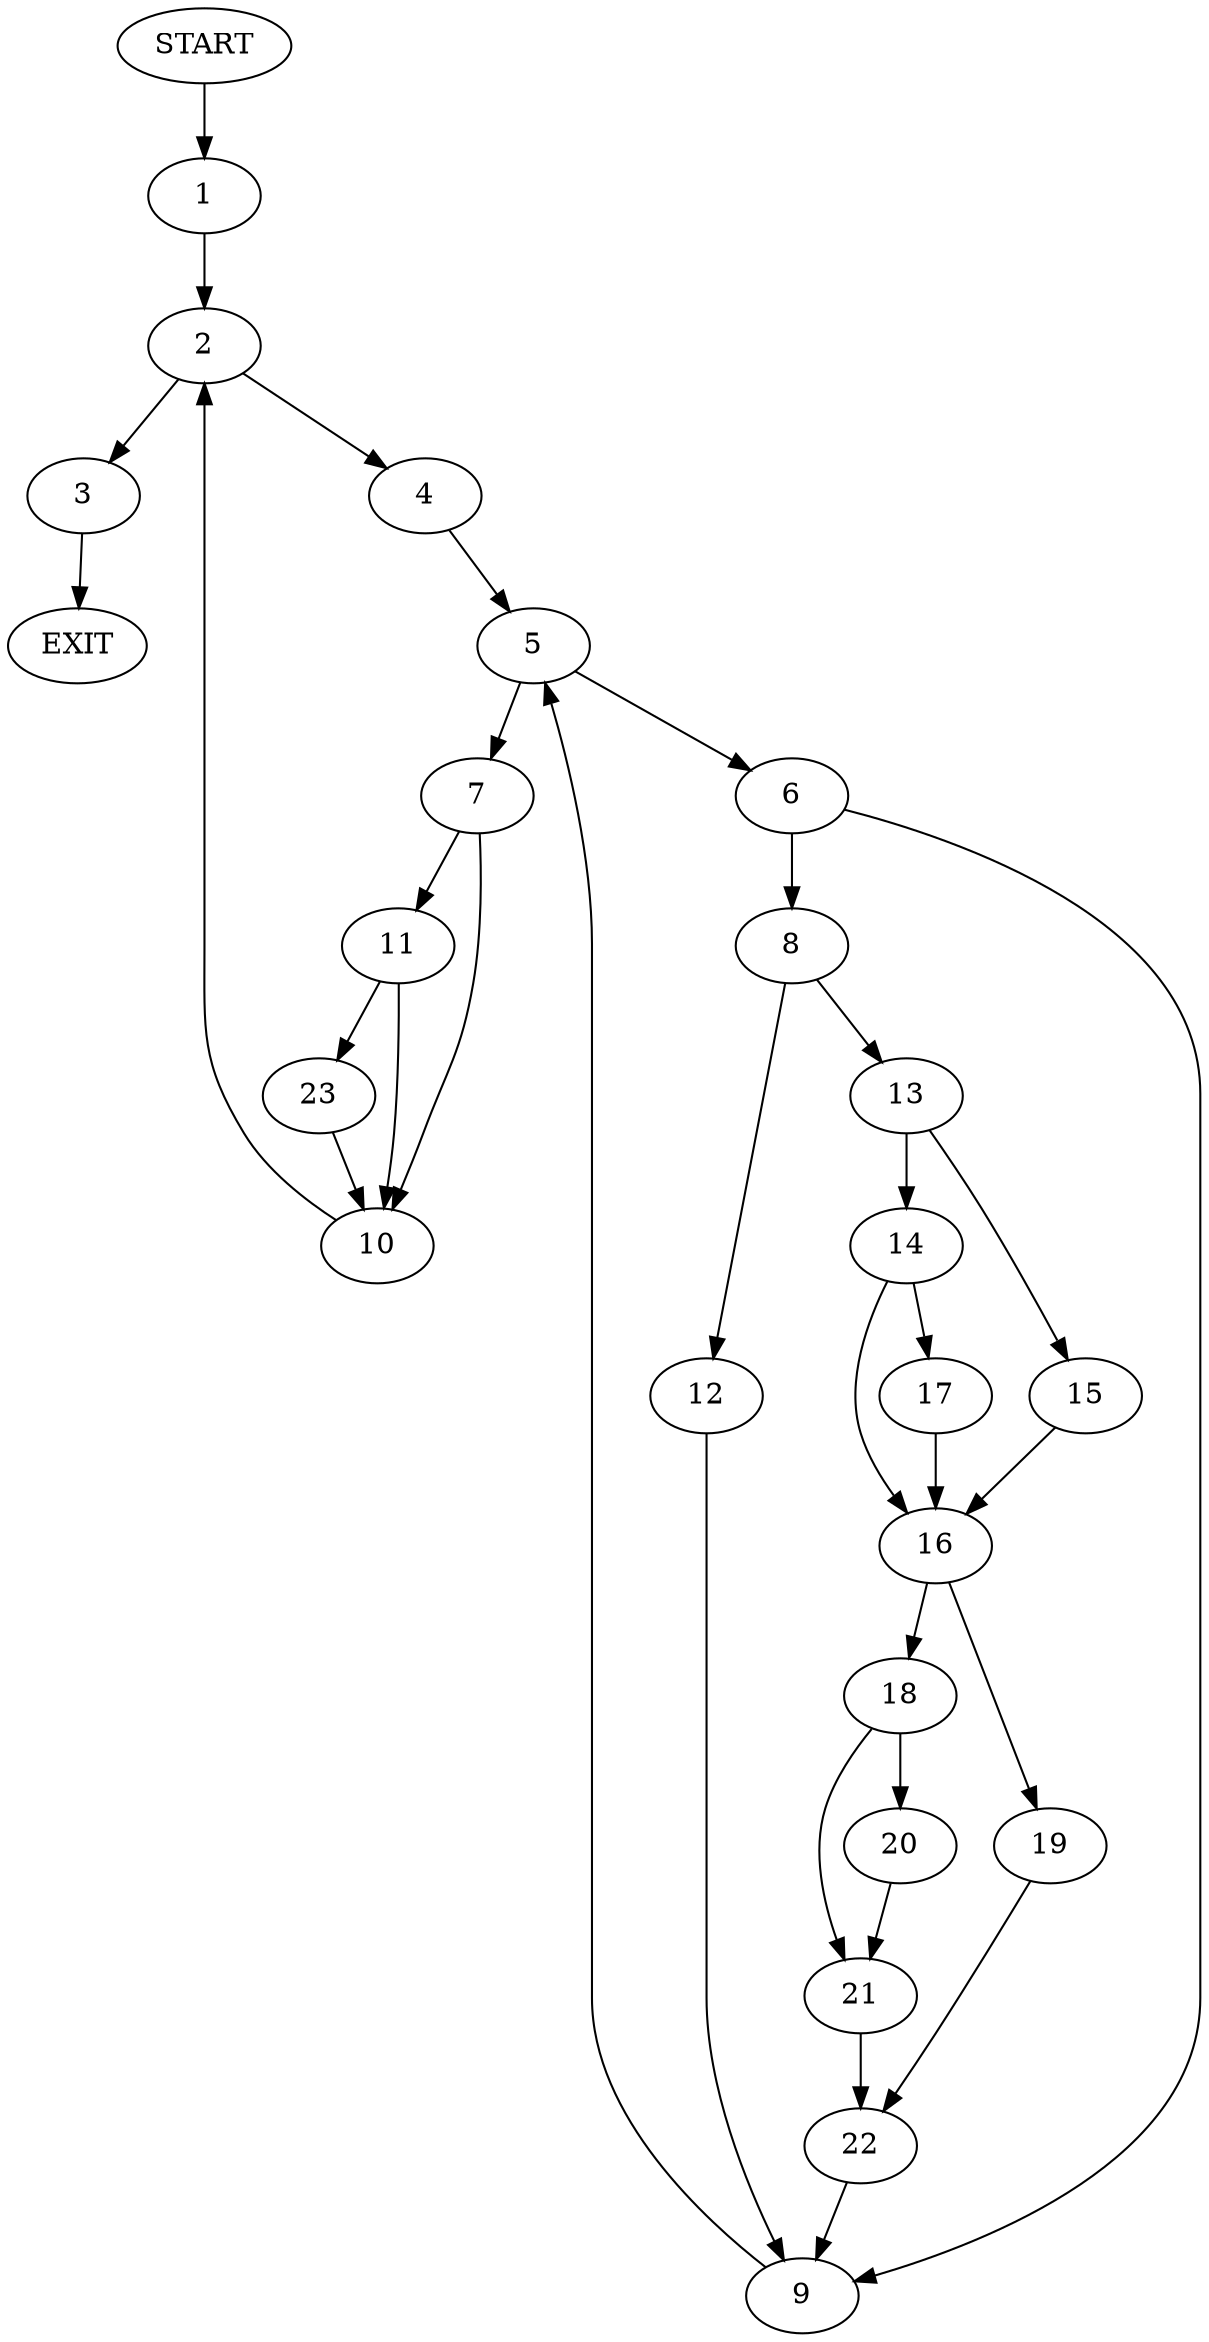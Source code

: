 digraph {
0 [label="START"]
24 [label="EXIT"]
0 -> 1
1 -> 2
2 -> 3
2 -> 4
3 -> 24
4 -> 5
5 -> 6
5 -> 7
6 -> 8
6 -> 9
7 -> 10
7 -> 11
9 -> 5
8 -> 12
8 -> 13
12 -> 9
13 -> 14
13 -> 15
14 -> 16
14 -> 17
15 -> 16
16 -> 18
16 -> 19
17 -> 16
18 -> 20
18 -> 21
19 -> 22
21 -> 22
20 -> 21
22 -> 9
10 -> 2
11 -> 23
11 -> 10
23 -> 10
}
